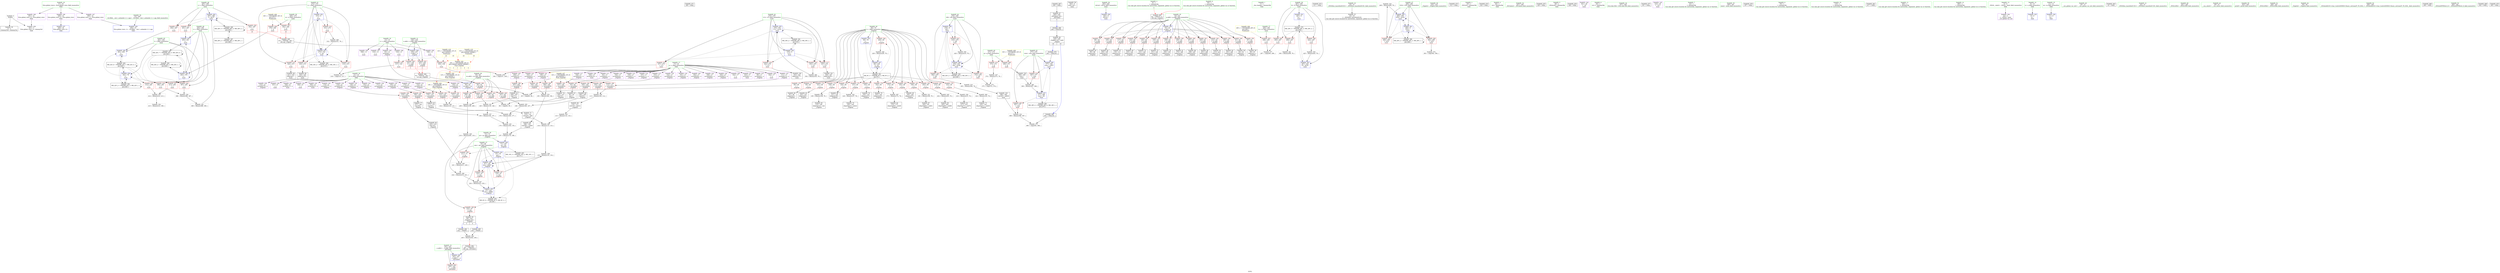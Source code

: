 digraph "SVFG" {
	label="SVFG";

	Node0x5569f44220b0 [shape=record,color=grey,label="{NodeID: 0\nNullPtr}"];
	Node0x5569f44220b0 -> Node0x5569f4446420[style=solid];
	Node0x5569f44220b0 -> Node0x5569f4452b70[style=solid];
	Node0x5569f445a350 [shape=record,color=grey,label="{NodeID: 360\n144 = Binary(143, 78, )\n}"];
	Node0x5569f445a350 -> Node0x5569f4447320[style=solid];
	Node0x5569f4448770 [shape=record,color=red,label="{NodeID: 194\n165\<--164\n\<--arrayidx44\n_Z3getid\n}"];
	Node0x5569f4448770 -> Node0x5569f44478d0[style=solid];
	Node0x5569f4445960 [shape=record,color=purple,label="{NodeID: 111\n92\<--17\narrayidx4\<--x\n_Z3getid\n}"];
	Node0x5569f4445960 -> Node0x5569f444e070[style=solid];
	Node0x5569f4443c30 [shape=record,color=green,label="{NodeID: 28\n69\<--70\ni\<--i_field_insensitive\n_Z3getid\n}"];
	Node0x5569f4443c30 -> Node0x5569f444d2a0[style=solid];
	Node0x5569f4443c30 -> Node0x5569f444d370[style=solid];
	Node0x5569f4443c30 -> Node0x5569f444d440[style=solid];
	Node0x5569f4443c30 -> Node0x5569f444d510[style=solid];
	Node0x5569f4443c30 -> Node0x5569f444d5e0[style=solid];
	Node0x5569f4443c30 -> Node0x5569f444d6b0[style=solid];
	Node0x5569f4443c30 -> Node0x5569f444d780[style=solid];
	Node0x5569f4443c30 -> Node0x5569f444d850[style=solid];
	Node0x5569f4443c30 -> Node0x5569f444d920[style=solid];
	Node0x5569f4443c30 -> Node0x5569f444d9f0[style=solid];
	Node0x5569f4443c30 -> Node0x5569f444dac0[style=solid];
	Node0x5569f4443c30 -> Node0x5569f444db90[style=solid];
	Node0x5569f4443c30 -> Node0x5569f444dc60[style=solid];
	Node0x5569f4443c30 -> Node0x5569f444dd30[style=solid];
	Node0x5569f4443c30 -> Node0x5569f444de00[style=solid];
	Node0x5569f4443c30 -> Node0x5569f4452ee0[style=solid];
	Node0x5569f4443c30 -> Node0x5569f4453220[style=solid];
	Node0x5569f4488a10 [shape=record,color=black,label="{NodeID: 471\n309 = PHI()\n}"];
	Node0x5569f4449e30 [shape=record,color=red,label="{NodeID: 222\n394\<--279\n\<--i28\nmain\n}"];
	Node0x5569f4449e30 -> Node0x5569f4457ad0[style=solid];
	Node0x5569f444b8e0 [shape=record,color=purple,label="{NodeID: 139\n218\<--21\narrayidx78\<--y\n_Z3getid\n}"];
	Node0x5569f444b8e0 -> Node0x5569f4448b80[style=solid];
	Node0x5569f4446520 [shape=record,color=black,label="{NodeID: 56\n262\<--9\nmain_ret\<--\nmain\n}"];
	Node0x5569f4457ad0 [shape=record,color=grey,label="{NodeID: 333\n395 = Binary(394, 78, )\n}"];
	Node0x5569f4457ad0 -> Node0x5569f44452e0[style=solid];
	Node0x5569f4453490 [shape=record,color=blue,label="{NodeID: 250\n263\<--9\nretval\<--\nmain\n}"];
	Node0x5569f444d030 [shape=record,color=red,label="{NodeID: 167\n135\<--67\n\<--ans\n_Z3getid\n}"];
	Node0x5569f444d030 -> Node0x5569f445a1d0[style=solid];
	Node0x5569f4447c10 [shape=record,color=black,label="{NodeID: 84\n181\<--180\nidxprom55\<--\n_Z3getid\n}"];
	Node0x5569f44391b0 [shape=record,color=green,label="{NodeID: 1\n7\<--1\n__dso_handle\<--dummyObj\nGlob }"];
	Node0x5569f445a4d0 [shape=record,color=grey,label="{NodeID: 361\n300 = Binary(299, 78, )\n}"];
	Node0x5569f4448840 [shape=record,color=red,label="{NodeID: 195\n176\<--175\n\<--arrayidx51\n_Z3getid\n}"];
	Node0x5569f4448840 -> Node0x5569f4447b40[style=solid];
	Node0x5569f4445a30 [shape=record,color=purple,label="{NodeID: 112\n100\<--17\narrayidx7\<--x\n_Z3getid\n}"];
	Node0x5569f4443d00 [shape=record,color=green,label="{NodeID: 29\n71\<--72\nyy\<--yy_field_insensitive\n_Z3getid\n}"];
	Node0x5569f4443d00 -> Node0x5569f444ded0[style=solid];
	Node0x5569f4443d00 -> Node0x5569f4453080[style=solid];
	Node0x5569f4488b10 [shape=record,color=black,label="{NodeID: 472\n311 = PHI()\n}"];
	Node0x5569f4449f00 [shape=record,color=red,label="{NodeID: 223\n419\<--279\n\<--i28\nmain\n}"];
	Node0x5569f4449f00 -> Node0x5569f4459450[style=solid];
	Node0x5569f444b9b0 [shape=record,color=purple,label="{NodeID: 140\n327\<--21\n\<--y\nmain\n}"];
	Node0x5569f44465f0 [shape=record,color=black,label="{NodeID: 57\n44\<--45\n\<--_ZNSt8ios_base4InitD1Ev\nCan only get source location for instruction, argument, global var or function.}"];
	Node0x5569f4457c50 [shape=record,color=grey,label="{NodeID: 334\n409 = Binary(408, 78, )\n}"];
	Node0x5569f4457c50 -> Node0x5569f44540c0[style=solid];
	Node0x5569f4453560 [shape=record,color=blue,label="{NodeID: 251\n267\<--9\ntt\<--\nmain\n}"];
	Node0x5569f4453560 -> Node0x5569f4468b00[style=dashed];
	Node0x5569f444d100 [shape=record,color=red,label="{NodeID: 168\n223\<--67\n\<--ans\n_Z3getid\n}"];
	Node0x5569f444d100 -> Node0x5569f4458fd0[style=solid];
	Node0x5569f4447ce0 [shape=record,color=black,label="{NodeID: 85\n184\<--183\nidxprom57\<--\n_Z3getid\n}"];
	Node0x5569f4422300 [shape=record,color=green,label="{NodeID: 2\n9\<--1\n\<--dummyObj\nCan only get source location for instruction, argument, global var or function.|{<s0>4}}"];
	Node0x5569f4422300:s0 -> Node0x5569f4489830[style=solid,color=red];
	Node0x5569f445a650 [shape=record,color=grey,label="{NodeID: 362\n132 = Binary(123, 131, )\n}"];
	Node0x5569f445a650 -> Node0x5569f4447180[style=solid];
	Node0x5569f4448910 [shape=record,color=red,label="{NodeID: 196\n186\<--185\n\<--arrayidx58\n_Z3getid\n}"];
	Node0x5569f4448910 -> Node0x5569f445b250[style=solid];
	Node0x5569f4445b00 [shape=record,color=purple,label="{NodeID: 113\n103\<--17\narrayidx9\<--x\n_Z3getid\n}"];
	Node0x5569f4445b00 -> Node0x5569f444e140[style=solid];
	Node0x5569f4443dd0 [shape=record,color=green,label="{NodeID: 30\n234\<--235\n_Z3getd\<--_Z3getd_field_insensitive\n}"];
	Node0x5569f4488c10 [shape=record,color=black,label="{NodeID: 473\n312 = PHI()\n}"];
	Node0x5569f4449fd0 [shape=record,color=red,label="{NodeID: 224\n386\<--281\n\<--l\nmain\n}"];
	Node0x5569f4449fd0 -> Node0x5569f44583d0[style=solid];
	Node0x5569f444ba80 [shape=record,color=purple,label="{NodeID: 141\n328\<--21\narrayidx11\<--y\nmain\n}"];
	Node0x5569f44466f0 [shape=record,color=black,label="{NodeID: 58\n82\<--81\nidxprom\<--\n_Z3getid\n}"];
	Node0x5569f44746a0 [shape=record,color=yellow,style=double,label="{NodeID: 418\n12V_1 = ENCHI(MR_12V_0)\npts\{160000 \}\nFun[main]|{|<s2>18|<s3>19}}"];
	Node0x5569f44746a0 -> Node0x5569f4452600[style=dashed];
	Node0x5569f44746a0 -> Node0x5569f44526d0[style=dashed];
	Node0x5569f44746a0:s2 -> Node0x5569f44751e0[style=dashed,color=red];
	Node0x5569f44746a0:s3 -> Node0x5569f44751e0[style=dashed,color=red];
	Node0x5569f4457dd0 [shape=record,color=grey,label="{NodeID: 335\n179 = Binary(158, 178, )\n}"];
	Node0x5569f4457dd0 -> Node0x5569f445ac50[style=solid];
	Node0x5569f4453630 [shape=record,color=blue,label="{NodeID: 252\n273\<--9\ni\<--\nmain\n}"];
	Node0x5569f4453630 -> Node0x5569f4449540[style=dashed];
	Node0x5569f4453630 -> Node0x5569f4449610[style=dashed];
	Node0x5569f4453630 -> Node0x5569f44496e0[style=dashed];
	Node0x5569f4453630 -> Node0x5569f44497b0[style=dashed];
	Node0x5569f4453630 -> Node0x5569f4453700[style=dashed];
	Node0x5569f4453630 -> Node0x5569f4469000[style=dashed];
	Node0x5569f444d1d0 [shape=record,color=red,label="{NodeID: 169\n232\<--67\n\<--ans\n_Z3getid\n}"];
	Node0x5569f444d1d0 -> Node0x5569f4448500[style=solid];
	Node0x5569f4447db0 [shape=record,color=black,label="{NodeID: 86\n188\<--187\nidxprom59\<--\n_Z3getid\n}"];
	Node0x5569f44381c0 [shape=record,color=green,label="{NodeID: 3\n25\<--1\n_ZSt3cin\<--dummyObj\nGlob }"];
	Node0x5569f445a7d0 [shape=record,color=grey,label="{NodeID: 363\n134 = Binary(115, 133, )\n}"];
	Node0x5569f445a7d0 -> Node0x5569f445a1d0[style=solid];
	Node0x5569f44489e0 [shape=record,color=red,label="{NodeID: 197\n194\<--193\n\<--arrayidx63\n_Z3getid\n}"];
	Node0x5569f44489e0 -> Node0x5569f445b250[style=solid];
	Node0x5569f4445bd0 [shape=record,color=purple,label="{NodeID: 114\n107\<--17\narrayidx11\<--x\n_Z3getid\n}"];
	Node0x5569f4443ed0 [shape=record,color=green,label="{NodeID: 31\n238\<--239\nx.addr\<--x.addr_field_insensitive\n_Z3getd\n}"];
	Node0x5569f4443ed0 -> Node0x5569f4448c50[style=solid];
	Node0x5569f4443ed0 -> Node0x5569f4448d20[style=solid];
	Node0x5569f4443ed0 -> Node0x5569f44532f0[style=solid];
	Node0x5569f4488de0 [shape=record,color=black,label="{NodeID: 474\n324 = PHI()\n}"];
	Node0x5569f444a0a0 [shape=record,color=red,label="{NodeID: 225\n412\<--281\n\<--l\nmain\n}"];
	Node0x5569f444a0a0 -> Node0x5569f44598d0[style=solid];
	Node0x5569f444bb50 [shape=record,color=purple,label="{NodeID: 142\n349\<--21\n\<--y\nmain\n}"];
	Node0x5569f44467c0 [shape=record,color=black,label="{NodeID: 59\n88\<--87\nidxprom1\<--\n_Z3getid\n}"];
	Node0x5569f4474780 [shape=record,color=yellow,style=double,label="{NodeID: 419\n51V_1 = ENCHI(MR_51V_0)\npts\{200000 240000 \}\nFun[main]|{<s0>18|<s1>19}}"];
	Node0x5569f4474780:s0 -> Node0x5569f44751e0[style=dashed,color=red];
	Node0x5569f4474780:s1 -> Node0x5569f44751e0[style=dashed,color=red];
	Node0x5569f4457f50 [shape=record,color=grey,label="{NodeID: 336\n216 = Binary(215, 78, )\n}"];
	Node0x5569f4457f50 -> Node0x5569f4448360[style=solid];
	Node0x5569f4453700 [shape=record,color=blue,label="{NodeID: 253\n273\<--332\ni\<--inc\nmain\n}"];
	Node0x5569f4453700 -> Node0x5569f4449540[style=dashed];
	Node0x5569f4453700 -> Node0x5569f4449610[style=dashed];
	Node0x5569f4453700 -> Node0x5569f44496e0[style=dashed];
	Node0x5569f4453700 -> Node0x5569f44497b0[style=dashed];
	Node0x5569f4453700 -> Node0x5569f4453700[style=dashed];
	Node0x5569f4453700 -> Node0x5569f4469000[style=dashed];
	Node0x5569f444d2a0 [shape=record,color=red,label="{NodeID: 170\n80\<--69\n\<--i\n_Z3getid\n}"];
	Node0x5569f444d2a0 -> Node0x5569f445bb50[style=solid];
	Node0x5569f4447e80 [shape=record,color=black,label="{NodeID: 87\n192\<--191\nidxprom62\<--sub61\n_Z3getid\n}"];
	Node0x5569f4438250 [shape=record,color=green,label="{NodeID: 4\n26\<--1\n.str\<--dummyObj\nGlob }"];
	Node0x5569f445a950 [shape=record,color=grey,label="{NodeID: 364\n354 = Binary(353, 78, )\n}"];
	Node0x5569f445a950 -> Node0x5569f44538a0[style=solid];
	Node0x5569f4448ab0 [shape=record,color=red,label="{NodeID: 198\n207\<--206\n\<--arrayidx70\n_Z3getid\n}"];
	Node0x5569f4448ab0 -> Node0x5569f44481c0[style=solid];
	Node0x5569f4445ca0 [shape=record,color=purple,label="{NodeID: 115\n111\<--17\narrayidx13\<--x\n_Z3getid\n}"];
	Node0x5569f4445ca0 -> Node0x5569f444e210[style=solid];
	Node0x5569f4443fa0 [shape=record,color=green,label="{NodeID: 32\n247\<--248\n_ZSt3absd\<--_ZSt3absd_field_insensitive\n}"];
	Node0x5569f4488ee0 [shape=record,color=black,label="{NodeID: 475\n329 = PHI()\n}"];
	Node0x5569f444a170 [shape=record,color=red,label="{NodeID: 226\n387\<--283\n\<--r\nmain\n}"];
	Node0x5569f444a170 -> Node0x5569f44583d0[style=solid];
	Node0x5569f444bc20 [shape=record,color=purple,label="{NodeID: 143\n350\<--21\narrayidx21\<--y\nmain\n}"];
	Node0x5569f4446890 [shape=record,color=black,label="{NodeID: 60\n91\<--90\nidxprom3\<--\n_Z3getid\n}"];
	Node0x5569f44580d0 [shape=record,color=grey,label="{NodeID: 337\n374 = Binary(373, 78, )\n}"];
	Node0x5569f44580d0 -> Node0x5569f445b6d0[style=solid];
	Node0x5569f44537d0 [shape=record,color=blue,label="{NodeID: 254\n275\<--9\ni13\<--\nmain\n}"];
	Node0x5569f44537d0 -> Node0x5569f4449880[style=dashed];
	Node0x5569f44537d0 -> Node0x5569f4449950[style=dashed];
	Node0x5569f44537d0 -> Node0x5569f4449a20[style=dashed];
	Node0x5569f44537d0 -> Node0x5569f4449af0[style=dashed];
	Node0x5569f44537d0 -> Node0x5569f44538a0[style=dashed];
	Node0x5569f44537d0 -> Node0x5569f4469500[style=dashed];
	Node0x5569f444d370 [shape=record,color=red,label="{NodeID: 171\n90\<--69\n\<--i\n_Z3getid\n}"];
	Node0x5569f444d370 -> Node0x5569f4446890[style=solid];
	Node0x5569f4447f50 [shape=record,color=black,label="{NodeID: 88\n196\<--195\nconv65\<--sub64\n_Z3getid\n}"];
	Node0x5569f4447f50 -> Node0x5569f445ac50[style=solid];
	Node0x5569f4439790 [shape=record,color=green,label="{NodeID: 5\n28\<--1\n_ZSt4cout\<--dummyObj\nGlob }"];
	Node0x5569f445aad0 [shape=record,color=grey,label="{NodeID: 365\n368 = Binary(367, 366, )\n}"];
	Node0x5569f445aad0 -> Node0x5569f4453a40[style=solid];
	Node0x5569f4448b80 [shape=record,color=red,label="{NodeID: 199\n219\<--218\n\<--arrayidx78\n_Z3getid\n}"];
	Node0x5569f4448b80 -> Node0x5569f4448430[style=solid];
	Node0x5569f444a630 [shape=record,color=purple,label="{NodeID: 116\n142\<--17\narrayidx29\<--x\n_Z3getid\n}"];
	Node0x5569f44440a0 [shape=record,color=green,label="{NodeID: 33\n252\<--253\n__x.addr\<--__x.addr_field_insensitive\n_ZSt3absd\n}"];
	Node0x5569f44440a0 -> Node0x5569f4448df0[style=solid];
	Node0x5569f44440a0 -> Node0x5569f44533c0[style=solid];
	Node0x5569f4488fb0 [shape=record,color=black,label="{NodeID: 476\n346 = PHI()\n}"];
	Node0x5569f446f100 [shape=record,color=black,label="{NodeID: 393\nMR_8V_3 = PHI(MR_8V_4, MR_8V_2, )\npts\{70 \}\n}"];
	Node0x5569f446f100 -> Node0x5569f444d2a0[style=dashed];
	Node0x5569f446f100 -> Node0x5569f444d370[style=dashed];
	Node0x5569f446f100 -> Node0x5569f444d440[style=dashed];
	Node0x5569f446f100 -> Node0x5569f444d510[style=dashed];
	Node0x5569f446f100 -> Node0x5569f444d5e0[style=dashed];
	Node0x5569f446f100 -> Node0x5569f444d6b0[style=dashed];
	Node0x5569f446f100 -> Node0x5569f444d780[style=dashed];
	Node0x5569f446f100 -> Node0x5569f444d850[style=dashed];
	Node0x5569f446f100 -> Node0x5569f444d920[style=dashed];
	Node0x5569f446f100 -> Node0x5569f444d9f0[style=dashed];
	Node0x5569f446f100 -> Node0x5569f444dac0[style=dashed];
	Node0x5569f446f100 -> Node0x5569f444db90[style=dashed];
	Node0x5569f446f100 -> Node0x5569f444dc60[style=dashed];
	Node0x5569f446f100 -> Node0x5569f444dd30[style=dashed];
	Node0x5569f446f100 -> Node0x5569f444de00[style=dashed];
	Node0x5569f446f100 -> Node0x5569f4453220[style=dashed];
	Node0x5569f444a240 [shape=record,color=red,label="{NodeID: 227\n413\<--283\n\<--r\nmain\n}"];
	Node0x5569f444a240 -> Node0x5569f44598d0[style=solid];
	Node0x5569f444bcf0 [shape=record,color=purple,label="{NodeID: 144\n301\<--26\n\<--.str\nmain\n}"];
	Node0x5569f4446960 [shape=record,color=black,label="{NodeID: 61\n94\<--93\nconv\<--\n_Z3getid\n}"];
	Node0x5569f4446960 -> Node0x5569f445b9d0[style=solid];
	Node0x5569f4458250 [shape=record,color=grey,label="{NodeID: 338\n210 = Binary(209, 116, )\n}"];
	Node0x5569f4458250 -> Node0x5569f4459150[style=solid];
	Node0x5569f44538a0 [shape=record,color=blue,label="{NodeID: 255\n275\<--354\ni13\<--inc24\nmain\n}"];
	Node0x5569f44538a0 -> Node0x5569f4449880[style=dashed];
	Node0x5569f44538a0 -> Node0x5569f4449950[style=dashed];
	Node0x5569f44538a0 -> Node0x5569f4449a20[style=dashed];
	Node0x5569f44538a0 -> Node0x5569f4449af0[style=dashed];
	Node0x5569f44538a0 -> Node0x5569f44538a0[style=dashed];
	Node0x5569f44538a0 -> Node0x5569f4469500[style=dashed];
	Node0x5569f444d440 [shape=record,color=red,label="{NodeID: 172\n101\<--69\n\<--i\n_Z3getid\n}"];
	Node0x5569f444d440 -> Node0x5569f4446b00[style=solid];
	Node0x5569f4448020 [shape=record,color=black,label="{NodeID: 89\n201\<--200\nidxprom66\<--\n_Z3getid\n}"];
	Node0x5569f4439820 [shape=record,color=green,label="{NodeID: 6\n29\<--1\n.str.1\<--dummyObj\nGlob }"];
	Node0x5569f445ac50 [shape=record,color=grey,label="{NodeID: 366\n197 = Binary(179, 196, )\n}"];
	Node0x5569f445ac50 -> Node0x5569f4453080[style=solid];
	Node0x5569f4448c50 [shape=record,color=red,label="{NodeID: 200\n241\<--238\n\<--x.addr\n_Z3getd\n|{<s0>3}}"];
	Node0x5569f4448c50:s0 -> Node0x5569f4489a40[style=solid,color=red];
	Node0x5569f444a700 [shape=record,color=purple,label="{NodeID: 117\n146\<--17\narrayidx32\<--x\n_Z3getid\n}"];
	Node0x5569f444a700 -> Node0x5569f44485d0[style=solid];
	Node0x5569f4444170 [shape=record,color=green,label="{NodeID: 34\n257\<--258\nllvm.fabs.f64\<--llvm.fabs.f64_field_insensitive\n}"];
	Node0x5569f44890e0 [shape=record,color=black,label="{NodeID: 477\n351 = PHI()\n}"];
	Node0x5569f444a310 [shape=record,color=red,label="{NodeID: 228\n382\<--285\n\<--tt32\nmain\n}"];
	Node0x5569f444a310 -> Node0x5569f445b550[style=solid];
	Node0x5569f444bdc0 [shape=record,color=purple,label="{NodeID: 145\n416\<--29\n\<--.str.1\nmain\n}"];
	Node0x5569f4446a30 [shape=record,color=black,label="{NodeID: 62\n99\<--98\nidxprom6\<--\n_Z3getid\n}"];
	Node0x5569f44583d0 [shape=record,color=grey,label="{NodeID: 339\n388 = Binary(386, 387, )\n}"];
	Node0x5569f44583d0 -> Node0x5569f44586d0[style=solid];
	Node0x5569f4453970 [shape=record,color=blue,label="{NodeID: 256\n277\<--363\nsum\<--call27\nmain\n}"];
	Node0x5569f4453970 -> Node0x5569f4449bc0[style=dashed];
	Node0x5569f4453970 -> Node0x5569f4453a40[style=dashed];
	Node0x5569f444d510 [shape=record,color=red,label="{NodeID: 173\n108\<--69\n\<--i\n_Z3getid\n}"];
	Node0x5569f444d510 -> Node0x5569f445a050[style=solid];
	Node0x5569f44480f0 [shape=record,color=black,label="{NodeID: 90\n205\<--204\nidxprom69\<--sub68\n_Z3getid\n}"];
	Node0x5569f44383a0 [shape=record,color=green,label="{NodeID: 7\n32\<--1\n\<--dummyObj\nCan only get source location for instruction, argument, global var or function.}"];
	Node0x5569f445add0 [shape=record,color=grey,label="{NodeID: 367\n173 = Binary(172, 78, )\n}"];
	Node0x5569f445add0 -> Node0x5569f4447a70[style=solid];
	Node0x5569f4448d20 [shape=record,color=red,label="{NodeID: 201\n243\<--238\n\<--x.addr\n_Z3getd\n|{<s0>4}}"];
	Node0x5569f4448d20:s0 -> Node0x5569f4489a40[style=solid,color=red];
	Node0x5569f444a7d0 [shape=record,color=purple,label="{NodeID: 118\n161\<--17\narrayidx42\<--x\n_Z3getid\n}"];
	Node0x5569f4444270 [shape=record,color=green,label="{NodeID: 35\n260\<--261\nmain\<--main_field_insensitive\n}"];
	Node0x5569f44891b0 [shape=record,color=black,label="{NodeID: 478\n357 = PHI()\n}"];
	Node0x5569f444a3e0 [shape=record,color=red,label="{NodeID: 229\n408\<--285\n\<--tt32\nmain\n}"];
	Node0x5569f444a3e0 -> Node0x5569f4457c50[style=solid];
	Node0x5569f444be90 [shape=record,color=purple,label="{NodeID: 146\n449\<--31\nllvm.global_ctors_0\<--llvm.global_ctors\nGlob }"];
	Node0x5569f444be90 -> Node0x5569f4452970[style=solid];
	Node0x5569f4446b00 [shape=record,color=black,label="{NodeID: 63\n102\<--101\nidxprom8\<--\n_Z3getid\n}"];
	Node0x5569f4458550 [shape=record,color=grey,label="{NodeID: 340\n209 = Binary(199, 208, )\n}"];
	Node0x5569f4458550 -> Node0x5569f4458250[style=solid];
	Node0x5569f4453a40 [shape=record,color=blue,label="{NodeID: 257\n277\<--368\nsum\<--div\nmain\n}"];
	Node0x5569f4453a40 -> Node0x5569f4449c90[style=dashed];
	Node0x5569f4453a40 -> Node0x5569f4469a00[style=dashed];
	Node0x5569f444d5e0 [shape=record,color=red,label="{NodeID: 174\n120\<--69\n\<--i\n_Z3getid\n}"];
	Node0x5569f444d5e0 -> Node0x5569f4446f10[style=solid];
	Node0x5569f44481c0 [shape=record,color=black,label="{NodeID: 91\n208\<--207\nconv71\<--\n_Z3getid\n}"];
	Node0x5569f44481c0 -> Node0x5569f4458550[style=solid];
	Node0x5569f4438430 [shape=record,color=green,label="{NodeID: 8\n76\<--1\n\<--dummyObj\nCan only get source location for instruction, argument, global var or function.}"];
	Node0x5569f445af50 [shape=record,color=grey,label="{NodeID: 368\n332 = Binary(331, 78, )\n}"];
	Node0x5569f445af50 -> Node0x5569f4453700[style=solid];
	Node0x5569f4448df0 [shape=record,color=red,label="{NodeID: 202\n255\<--252\n\<--__x.addr\n_ZSt3absd\n}"];
	Node0x5569f444a8a0 [shape=record,color=purple,label="{NodeID: 119\n164\<--17\narrayidx44\<--x\n_Z3getid\n}"];
	Node0x5569f444a8a0 -> Node0x5569f4448770[style=solid];
	Node0x5569f4444370 [shape=record,color=green,label="{NodeID: 36\n263\<--264\nretval\<--retval_field_insensitive\nmain\n}"];
	Node0x5569f4444370 -> Node0x5569f4453490[style=solid];
	Node0x5569f4489280 [shape=record,color=black,label="{NodeID: 479\n363 = PHI(236, )\n}"];
	Node0x5569f4489280 -> Node0x5569f4453970[style=solid];
	Node0x5569f444a4b0 [shape=record,color=red,label="{NodeID: 230\n392\<--287\n\<--c\nmain\n|{<s0>19}}"];
	Node0x5569f444a4b0:s0 -> Node0x5569f4489bc0[style=solid,color=red];
	Node0x5569f444bf90 [shape=record,color=purple,label="{NodeID: 147\n450\<--31\nllvm.global_ctors_1\<--llvm.global_ctors\nGlob }"];
	Node0x5569f444bf90 -> Node0x5569f4452a70[style=solid];
	Node0x5569f4446bd0 [shape=record,color=black,label="{NodeID: 64\n106\<--105\nidxprom10\<--\n_Z3getid\n}"];
	Node0x5569f44586d0 [shape=record,color=grey,label="{NodeID: 341\n389 = Binary(388, 390, )\n}"];
	Node0x5569f44586d0 -> Node0x5569f4453e50[style=solid];
	Node0x5569f4453b10 [shape=record,color=blue,label="{NodeID: 258\n279\<--9\ni28\<--\nmain\n}"];
	Node0x5569f4453b10 -> Node0x5569f4449d60[style=dashed];
	Node0x5569f4453b10 -> Node0x5569f4449e30[style=dashed];
	Node0x5569f4453b10 -> Node0x5569f4449f00[style=dashed];
	Node0x5569f4453b10 -> Node0x5569f4454190[style=dashed];
	Node0x5569f4453b10 -> Node0x5569f4469f00[style=dashed];
	Node0x5569f444d6b0 [shape=record,color=red,label="{NodeID: 175\n127\<--69\n\<--i\n_Z3getid\n}"];
	Node0x5569f444d6b0 -> Node0x5569f4458850[style=solid];
	Node0x5569f4448290 [shape=record,color=black,label="{NodeID: 92\n213\<--212\nidxprom74\<--\n_Z3getid\n}"];
	Node0x5569f44389f0 [shape=record,color=green,label="{NodeID: 9\n78\<--1\n\<--dummyObj\nCan only get source location for instruction, argument, global var or function.|{<s0>3}}"];
	Node0x5569f44389f0:s0 -> Node0x5569f4489830[style=solid,color=red];
	Node0x5569f445b0d0 [shape=record,color=grey,label="{NodeID: 369\n178 = Binary(168, 177, )\n}"];
	Node0x5569f445b0d0 -> Node0x5569f4457dd0[style=solid];
	Node0x5569f4448ec0 [shape=record,color=red,label="{NodeID: 203\n296\<--265\n\<--tc\nmain\n}"];
	Node0x5569f4448ec0 -> Node0x5569f445bcd0[style=solid];
	Node0x5569f444a970 [shape=record,color=purple,label="{NodeID: 120\n182\<--17\narrayidx56\<--x\n_Z3getid\n}"];
	Node0x5569f4444440 [shape=record,color=green,label="{NodeID: 37\n265\<--266\ntc\<--tc_field_insensitive\nmain\n}"];
	Node0x5569f4444440 -> Node0x5569f4448ec0[style=solid];
	Node0x5569f44894b0 [shape=record,color=black,label="{NodeID: 480\n393 = PHI(236, )\n}"];
	Node0x5569f44894b0 -> Node0x5569f445b3d0[style=solid];
	Node0x5569f44524a0 [shape=record,color=red,label="{NodeID: 231\n401\<--287\n\<--c\nmain\n}"];
	Node0x5569f44524a0 -> Node0x5569f4453f20[style=solid];
	Node0x5569f444c090 [shape=record,color=purple,label="{NodeID: 148\n451\<--31\nllvm.global_ctors_2\<--llvm.global_ctors\nGlob }"];
	Node0x5569f444c090 -> Node0x5569f4452b70[style=solid];
	Node0x5569f4446ca0 [shape=record,color=black,label="{NodeID: 65\n110\<--109\nidxprom12\<--sub\n_Z3getid\n}"];
	Node0x5569f4458850 [shape=record,color=grey,label="{NodeID: 342\n128 = Binary(127, 78, )\n}"];
	Node0x5569f4458850 -> Node0x5569f44470b0[style=solid];
	Node0x5569f4453be0 [shape=record,color=blue,label="{NodeID: 259\n281\<--76\nl\<--\nmain\n}"];
	Node0x5569f4453be0 -> Node0x5569f4449fd0[style=dashed];
	Node0x5569f4453be0 -> Node0x5569f444a0a0[style=dashed];
	Node0x5569f4453be0 -> Node0x5569f4453be0[style=dashed];
	Node0x5569f4453be0 -> Node0x5569f4453ff0[style=dashed];
	Node0x5569f4453be0 -> Node0x5569f444e890[style=dashed];
	Node0x5569f4453be0 -> Node0x5569f4471800[style=dashed];
	Node0x5569f444d780 [shape=record,color=red,label="{NodeID: 176\n143\<--69\n\<--i\n_Z3getid\n}"];
	Node0x5569f444d780 -> Node0x5569f445a350[style=solid];
	Node0x5569f4448360 [shape=record,color=black,label="{NodeID: 93\n217\<--216\nidxprom77\<--sub76\n_Z3getid\n}"];
	Node0x5569f4438ac0 [shape=record,color=green,label="{NodeID: 10\n116\<--1\n\<--dummyObj\nCan only get source location for instruction, argument, global var or function.}"];
	Node0x5569f445b250 [shape=record,color=grey,label="{NodeID: 370\n195 = Binary(186, 194, )\n}"];
	Node0x5569f445b250 -> Node0x5569f4447f50[style=solid];
	Node0x5569f4448f90 [shape=record,color=red,label="{NodeID: 204\n295\<--267\n\<--tt\nmain\n}"];
	Node0x5569f4448f90 -> Node0x5569f445bcd0[style=solid];
	Node0x5569f444aa40 [shape=record,color=purple,label="{NodeID: 121\n185\<--17\narrayidx58\<--x\n_Z3getid\n}"];
	Node0x5569f444aa40 -> Node0x5569f4448910[style=solid];
	Node0x5569f4444510 [shape=record,color=green,label="{NodeID: 38\n267\<--268\ntt\<--tt_field_insensitive\nmain\n}"];
	Node0x5569f4444510 -> Node0x5569f4448f90[style=solid];
	Node0x5569f4444510 -> Node0x5569f4449060[style=solid];
	Node0x5569f4444510 -> Node0x5569f4449130[style=solid];
	Node0x5569f4444510 -> Node0x5569f4453560[style=solid];
	Node0x5569f4444510 -> Node0x5569f4454260[style=solid];
	Node0x5569f44895f0 [shape=record,color=black,label="{NodeID: 481\n417 = PHI()\n}"];
	Node0x5569f4470a00 [shape=record,color=black,label="{NodeID: 398\nMR_48V_3 = PHI(MR_48V_4, MR_48V_2, )\npts\{288 \}\n}"];
	Node0x5569f4470a00 -> Node0x5569f4453e50[style=dashed];
	Node0x5569f4470a00 -> Node0x5569f444f790[style=dashed];
	Node0x5569f4470a00 -> Node0x5569f4470a00[style=dashed];
	Node0x5569f4452530 [shape=record,color=red,label="{NodeID: 232\n404\<--287\n\<--c\nmain\n}"];
	Node0x5569f4452530 -> Node0x5569f4453ff0[style=solid];
	Node0x5569f444c190 [shape=record,color=red,label="{NodeID: 149\n81\<--63\n\<--p.addr\n_Z3getid\n}"];
	Node0x5569f444c190 -> Node0x5569f44466f0[style=solid];
	Node0x5569f4446d70 [shape=record,color=black,label="{NodeID: 66\n114\<--113\nconv15\<--sub14\n_Z3getid\n}"];
	Node0x5569f4446d70 -> Node0x5569f44589d0[style=solid];
	Node0x5569f4474e30 [shape=record,color=yellow,style=double,label="{NodeID: 426\n12V_1 = ENCHI(MR_12V_0)\npts\{160000 \}\nFun[_Z3getid]}"];
	Node0x5569f4474e30 -> Node0x5569f444dfa0[style=dashed];
	Node0x5569f44589d0 [shape=record,color=grey,label="{NodeID: 343\n115 = Binary(114, 116, )\n}"];
	Node0x5569f44589d0 -> Node0x5569f445a7d0[style=solid];
	Node0x5569f4453cb0 [shape=record,color=blue,label="{NodeID: 260\n283\<--378\nr\<--\nmain\n}"];
	Node0x5569f4453cb0 -> Node0x5569f444a170[style=dashed];
	Node0x5569f4453cb0 -> Node0x5569f444a240[style=dashed];
	Node0x5569f4453cb0 -> Node0x5569f4453cb0[style=dashed];
	Node0x5569f4453cb0 -> Node0x5569f4453f20[style=dashed];
	Node0x5569f4453cb0 -> Node0x5569f444ed90[style=dashed];
	Node0x5569f4453cb0 -> Node0x5569f4471d00[style=dashed];
	Node0x5569f444d850 [shape=record,color=red,label="{NodeID: 177\n153\<--69\n\<--i\n_Z3getid\n}"];
	Node0x5569f444d850 -> Node0x5569f4447590[style=solid];
	Node0x5569f4448430 [shape=record,color=black,label="{NodeID: 94\n220\<--219\nconv79\<--\n_Z3getid\n}"];
	Node0x5569f4448430 -> Node0x5569f44592d0[style=solid];
	Node0x5569f4437f50 [shape=record,color=green,label="{NodeID: 11\n384\<--1\n\<--dummyObj\nCan only get source location for instruction, argument, global var or function.}"];
	Node0x5569f445b3d0 [shape=record,color=grey,label="{NodeID: 371\n399 = cmp(393, 398, )\n}"];
	Node0x5569f4449060 [shape=record,color=red,label="{NodeID: 205\n299\<--267\n\<--tt\nmain\n}"];
	Node0x5569f4449060 -> Node0x5569f445a4d0[style=solid];
	Node0x5569f444ab10 [shape=record,color=purple,label="{NodeID: 122\n189\<--17\narrayidx60\<--x\n_Z3getid\n}"];
	Node0x5569f44445e0 [shape=record,color=green,label="{NodeID: 39\n269\<--270\nw\<--w_field_insensitive\nmain\n}"];
	Node0x5569f44445e0 -> Node0x5569f4449200[style=solid];
	Node0x5569f44445e0 -> Node0x5569f44492d0[style=solid];
	Node0x5569f44896c0 [shape=record,color=black,label="{NodeID: 482\n251 = PHI(245, )\n0th arg _ZSt3absd }"];
	Node0x5569f44896c0 -> Node0x5569f44533c0[style=solid];
	Node0x5569f4452600 [shape=record,color=red,label="{NodeID: 233\n317\<--316\n\<--\nmain\n}"];
	Node0x5569f4452600 -> Node0x5569f445b850[style=solid];
	Node0x5569f444c260 [shape=record,color=red,label="{NodeID: 150\n87\<--63\n\<--p.addr\n_Z3getid\n}"];
	Node0x5569f444c260 -> Node0x5569f44467c0[style=solid];
	Node0x5569f4446e40 [shape=record,color=black,label="{NodeID: 67\n118\<--117\nidxprom16\<--\n_Z3getid\n}"];
	Node0x5569f4474f10 [shape=record,color=yellow,style=double,label="{NodeID: 427\n14V_1 = ENCHI(MR_14V_0)\npts\{200000 \}\nFun[_Z3getid]}"];
	Node0x5569f4474f10 -> Node0x5569f444e070[style=dashed];
	Node0x5569f4474f10 -> Node0x5569f444e140[style=dashed];
	Node0x5569f4474f10 -> Node0x5569f444e210[style=dashed];
	Node0x5569f4474f10 -> Node0x5569f44485d0[style=dashed];
	Node0x5569f4474f10 -> Node0x5569f4448770[style=dashed];
	Node0x5569f4474f10 -> Node0x5569f4448910[style=dashed];
	Node0x5569f4474f10 -> Node0x5569f44489e0[style=dashed];
	Node0x5569f4474f10 -> Node0x5569f4448ab0[style=dashed];
	Node0x5569f4458b50 [shape=record,color=grey,label="{NodeID: 344\n245 = Binary(242, 244, )\n|{<s0>5}}"];
	Node0x5569f4458b50:s0 -> Node0x5569f44896c0[style=solid,color=red];
	Node0x5569f4453d80 [shape=record,color=blue,label="{NodeID: 261\n285\<--9\ntt32\<--\nmain\n}"];
	Node0x5569f4453d80 -> Node0x5569f444a310[style=dashed];
	Node0x5569f4453d80 -> Node0x5569f444a3e0[style=dashed];
	Node0x5569f4453d80 -> Node0x5569f4453d80[style=dashed];
	Node0x5569f4453d80 -> Node0x5569f44540c0[style=dashed];
	Node0x5569f4453d80 -> Node0x5569f444f290[style=dashed];
	Node0x5569f444d920 [shape=record,color=red,label="{NodeID: 178\n162\<--69\n\<--i\n_Z3getid\n}"];
	Node0x5569f444d920 -> Node0x5569f4447800[style=solid];
	Node0x5569f4448500 [shape=record,color=black,label="{NodeID: 95\n60\<--232\n_Z3getid_ret\<--\n_Z3getid\n|{<s0>3|<s1>4}}"];
	Node0x5569f4448500:s0 -> Node0x5569f4488270[style=solid,color=blue];
	Node0x5569f4448500:s1 -> Node0x5569f4488460[style=solid,color=blue];
	Node0x5569f4438020 [shape=record,color=green,label="{NodeID: 12\n390\<--1\n\<--dummyObj\nCan only get source location for instruction, argument, global var or function.}"];
	Node0x5569f445b550 [shape=record,color=grey,label="{NodeID: 372\n383 = cmp(382, 384, )\n}"];
	Node0x5569f4449130 [shape=record,color=red,label="{NodeID: 206\n424\<--267\n\<--tt\nmain\n}"];
	Node0x5569f4449130 -> Node0x5569f4459a50[style=solid];
	Node0x5569f444abe0 [shape=record,color=purple,label="{NodeID: 123\n193\<--17\narrayidx63\<--x\n_Z3getid\n}"];
	Node0x5569f444abe0 -> Node0x5569f44489e0[style=solid];
	Node0x5569f44446b0 [shape=record,color=green,label="{NodeID: 40\n271\<--272\ng\<--g_field_insensitive\nmain\n}"];
	Node0x5569f44446b0 -> Node0x5569f44493a0[style=solid];
	Node0x5569f44446b0 -> Node0x5569f4449470[style=solid];
	Node0x5569f4489830 [shape=record,color=black,label="{NodeID: 483\n61 = PHI(78, 9, )\n0th arg _Z3getid }"];
	Node0x5569f4489830 -> Node0x5569f4452c70[style=solid];
	Node0x5569f4471800 [shape=record,color=black,label="{NodeID: 400\nMR_42V_6 = PHI(MR_42V_7, MR_42V_5, )\npts\{282 \}\n}"];
	Node0x5569f4471800 -> Node0x5569f4449fd0[style=dashed];
	Node0x5569f4471800 -> Node0x5569f444a0a0[style=dashed];
	Node0x5569f4471800 -> Node0x5569f4453be0[style=dashed];
	Node0x5569f4471800 -> Node0x5569f4453ff0[style=dashed];
	Node0x5569f4471800 -> Node0x5569f444e890[style=dashed];
	Node0x5569f4471800 -> Node0x5569f4471800[style=dashed];
	Node0x5569f44526d0 [shape=record,color=red,label="{NodeID: 234\n339\<--338\n\<--\nmain\n}"];
	Node0x5569f44526d0 -> Node0x5569f445be50[style=solid];
	Node0x5569f444c330 [shape=record,color=red,label="{NodeID: 151\n98\<--63\n\<--p.addr\n_Z3getid\n}"];
	Node0x5569f444c330 -> Node0x5569f4446a30[style=solid];
	Node0x5569f4446f10 [shape=record,color=black,label="{NodeID: 68\n121\<--120\nidxprom18\<--\n_Z3getid\n}"];
	Node0x5569f4474ff0 [shape=record,color=yellow,style=double,label="{NodeID: 428\n16V_1 = ENCHI(MR_16V_0)\npts\{240000 \}\nFun[_Z3getid]}"];
	Node0x5569f4474ff0 -> Node0x5569f444e2e0[style=dashed];
	Node0x5569f4474ff0 -> Node0x5569f444e3b0[style=dashed];
	Node0x5569f4474ff0 -> Node0x5569f44486a0[style=dashed];
	Node0x5569f4474ff0 -> Node0x5569f4448840[style=dashed];
	Node0x5569f4474ff0 -> Node0x5569f4448b80[style=dashed];
	Node0x5569f4458cd0 [shape=record,color=grey,label="{NodeID: 345\n204 = Binary(203, 78, )\n}"];
	Node0x5569f4458cd0 -> Node0x5569f44480f0[style=solid];
	Node0x5569f4453e50 [shape=record,color=blue,label="{NodeID: 262\n287\<--389\nc\<--div37\nmain\n}"];
	Node0x5569f4453e50 -> Node0x5569f444a4b0[style=dashed];
	Node0x5569f4453e50 -> Node0x5569f44524a0[style=dashed];
	Node0x5569f4453e50 -> Node0x5569f4452530[style=dashed];
	Node0x5569f4453e50 -> Node0x5569f4453e50[style=dashed];
	Node0x5569f4453e50 -> Node0x5569f4470a00[style=dashed];
	Node0x5569f444d9f0 [shape=record,color=red,label="{NodeID: 179\n172\<--69\n\<--i\n_Z3getid\n}"];
	Node0x5569f444d9f0 -> Node0x5569f445add0[style=solid];
	Node0x5569f4444d30 [shape=record,color=black,label="{NodeID: 96\n236\<--246\n_Z3getd_ret\<--call2\n_Z3getd\n|{<s0>18|<s1>19}}"];
	Node0x5569f4444d30:s0 -> Node0x5569f4489280[style=solid,color=blue];
	Node0x5569f4444d30:s1 -> Node0x5569f44894b0[style=solid,color=blue];
	Node0x5569f4439290 [shape=record,color=green,label="{NodeID: 13\n4\<--6\n_ZStL8__ioinit\<--_ZStL8__ioinit_field_insensitive\nGlob }"];
	Node0x5569f4439290 -> Node0x5569f44453b0[style=solid];
	Node0x5569f445b6d0 [shape=record,color=grey,label="{NodeID: 373\n375 = cmp(372, 374, )\n}"];
	Node0x5569f4449200 [shape=record,color=red,label="{NodeID: 207\n362\<--269\n\<--w\nmain\n|{<s0>18}}"];
	Node0x5569f4449200:s0 -> Node0x5569f4489bc0[style=solid,color=red];
	Node0x5569f444acb0 [shape=record,color=purple,label="{NodeID: 124\n202\<--17\narrayidx67\<--x\n_Z3getid\n}"];
	Node0x5569f4444780 [shape=record,color=green,label="{NodeID: 41\n273\<--274\ni\<--i_field_insensitive\nmain\n}"];
	Node0x5569f4444780 -> Node0x5569f4449540[style=solid];
	Node0x5569f4444780 -> Node0x5569f4449610[style=solid];
	Node0x5569f4444780 -> Node0x5569f44496e0[style=solid];
	Node0x5569f4444780 -> Node0x5569f44497b0[style=solid];
	Node0x5569f4444780 -> Node0x5569f4453630[style=solid];
	Node0x5569f4444780 -> Node0x5569f4453700[style=solid];
	Node0x5569f4489a40 [shape=record,color=black,label="{NodeID: 484\n62 = PHI(241, 243, )\n1st arg _Z3getid }"];
	Node0x5569f4489a40 -> Node0x5569f4452d40[style=solid];
	Node0x5569f4471d00 [shape=record,color=black,label="{NodeID: 401\nMR_44V_7 = PHI(MR_44V_5, MR_44V_6, )\npts\{284 \}\n}"];
	Node0x5569f4471d00 -> Node0x5569f444a170[style=dashed];
	Node0x5569f4471d00 -> Node0x5569f444a240[style=dashed];
	Node0x5569f4471d00 -> Node0x5569f4453cb0[style=dashed];
	Node0x5569f4471d00 -> Node0x5569f4453f20[style=dashed];
	Node0x5569f4471d00 -> Node0x5569f444ed90[style=dashed];
	Node0x5569f4471d00 -> Node0x5569f4471d00[style=dashed];
	Node0x5569f44527a0 [shape=record,color=blue,label="{NodeID: 235\n8\<--9\nn\<--\nGlob }"];
	Node0x5569f444c400 [shape=record,color=red,label="{NodeID: 152\n105\<--63\n\<--p.addr\n_Z3getid\n}"];
	Node0x5569f444c400 -> Node0x5569f4446bd0[style=solid];
	Node0x5569f4446fe0 [shape=record,color=black,label="{NodeID: 69\n125\<--124\nidxprom20\<--\n_Z3getid\n}"];
	Node0x5569f4458e50 [shape=record,color=grey,label="{NodeID: 346\n229 = Binary(228, 78, )\n}"];
	Node0x5569f4458e50 -> Node0x5569f4453220[style=solid];
	Node0x5569f4453f20 [shape=record,color=blue,label="{NodeID: 263\n283\<--401\nr\<--\nmain\n}"];
	Node0x5569f4453f20 -> Node0x5569f4471d00[style=dashed];
	Node0x5569f444dac0 [shape=record,color=red,label="{NodeID: 180\n183\<--69\n\<--i\n_Z3getid\n}"];
	Node0x5569f444dac0 -> Node0x5569f4447ce0[style=solid];
	Node0x5569f4444e00 [shape=record,color=black,label="{NodeID: 97\n250\<--256\n_ZSt3absd_ret\<--\n_ZSt3absd\n|{<s0>5}}"];
	Node0x5569f4444e00:s0 -> Node0x5569f4488560[style=solid,color=blue];
	Node0x5569f4439360 [shape=record,color=green,label="{NodeID: 14\n8\<--10\nn\<--n_field_insensitive\nGlob }"];
	Node0x5569f4439360 -> Node0x5569f44527a0[style=solid];
	Node0x5569f445b850 [shape=record,color=grey,label="{NodeID: 374\n318 = cmp(315, 317, )\n}"];
	Node0x5569f44492d0 [shape=record,color=red,label="{NodeID: 208\n378\<--269\n\<--w\nmain\n}"];
	Node0x5569f44492d0 -> Node0x5569f4453cb0[style=solid];
	Node0x5569f444ad80 [shape=record,color=purple,label="{NodeID: 125\n206\<--17\narrayidx70\<--x\n_Z3getid\n}"];
	Node0x5569f444ad80 -> Node0x5569f4448ab0[style=solid];
	Node0x5569f4444850 [shape=record,color=green,label="{NodeID: 42\n275\<--276\ni13\<--i13_field_insensitive\nmain\n}"];
	Node0x5569f4444850 -> Node0x5569f4449880[style=solid];
	Node0x5569f4444850 -> Node0x5569f4449950[style=solid];
	Node0x5569f4444850 -> Node0x5569f4449a20[style=solid];
	Node0x5569f4444850 -> Node0x5569f4449af0[style=solid];
	Node0x5569f4444850 -> Node0x5569f44537d0[style=solid];
	Node0x5569f4444850 -> Node0x5569f44538a0[style=solid];
	Node0x5569f4489bc0 [shape=record,color=black,label="{NodeID: 485\n237 = PHI(362, 392, )\n0th arg _Z3getd }"];
	Node0x5569f4489bc0 -> Node0x5569f44532f0[style=solid];
	Node0x5569f4472200 [shape=record,color=black,label="{NodeID: 402\nMR_6V_6 = PHI(MR_6V_5, MR_6V_3, )\npts\{68 \}\n}"];
	Node0x5569f4472200 -> Node0x5569f444d1d0[style=dashed];
	Node0x5569f4452870 [shape=record,color=blue,label="{NodeID: 236\n11\<--9\nm\<--\nGlob }"];
	Node0x5569f444c4d0 [shape=record,color=red,label="{NodeID: 153\n117\<--63\n\<--p.addr\n_Z3getid\n}"];
	Node0x5569f444c4d0 -> Node0x5569f4446e40[style=solid];
	Node0x5569f44470b0 [shape=record,color=black,label="{NodeID: 70\n129\<--128\nidxprom23\<--sub22\n_Z3getid\n}"];
	Node0x5569f44751e0 [shape=record,color=yellow,style=double,label="{NodeID: 430\n20V_1 = ENCHI(MR_20V_0)\npts\{160000 200000 240000 \}\nFun[_Z3getd]|{<s0>3|<s1>3|<s2>3|<s3>4|<s4>4|<s5>4}}"];
	Node0x5569f44751e0:s0 -> Node0x5569f4474e30[style=dashed,color=red];
	Node0x5569f44751e0:s1 -> Node0x5569f4474f10[style=dashed,color=red];
	Node0x5569f44751e0:s2 -> Node0x5569f4474ff0[style=dashed,color=red];
	Node0x5569f44751e0:s3 -> Node0x5569f4474e30[style=dashed,color=red];
	Node0x5569f44751e0:s4 -> Node0x5569f4474f10[style=dashed,color=red];
	Node0x5569f44751e0:s5 -> Node0x5569f4474ff0[style=dashed,color=red];
	Node0x5569f4458fd0 [shape=record,color=grey,label="{NodeID: 347\n224 = Binary(223, 222, )\n}"];
	Node0x5569f4458fd0 -> Node0x5569f4453150[style=solid];
	Node0x5569f4453ff0 [shape=record,color=blue,label="{NodeID: 264\n281\<--404\nl\<--\nmain\n}"];
	Node0x5569f4453ff0 -> Node0x5569f4471800[style=dashed];
	Node0x5569f444db90 [shape=record,color=red,label="{NodeID: 181\n190\<--69\n\<--i\n_Z3getid\n}"];
	Node0x5569f444db90 -> Node0x5569f44577d0[style=solid];
	Node0x5569f4444ed0 [shape=record,color=black,label="{NodeID: 98\n321\<--320\nidxprom\<--\nmain\n}"];
	Node0x5569f4439430 [shape=record,color=green,label="{NodeID: 15\n11\<--12\nm\<--m_field_insensitive\nGlob }"];
	Node0x5569f4439430 -> Node0x5569f4452870[style=solid];
	Node0x5569f445b9d0 [shape=record,color=grey,label="{NodeID: 375\n96 = cmp(94, 95, )\n}"];
	Node0x5569f44493a0 [shape=record,color=red,label="{NodeID: 209\n365\<--271\n\<--g\nmain\n}"];
	Node0x5569f44493a0 -> Node0x5569f4445210[style=solid];
	Node0x5569f444ae50 [shape=record,color=purple,label="{NodeID: 126\n322\<--17\n\<--x\nmain\n}"];
	Node0x5569f4444920 [shape=record,color=green,label="{NodeID: 43\n277\<--278\nsum\<--sum_field_insensitive\nmain\n}"];
	Node0x5569f4444920 -> Node0x5569f4449bc0[style=solid];
	Node0x5569f4444920 -> Node0x5569f4449c90[style=solid];
	Node0x5569f4444920 -> Node0x5569f4453970[style=solid];
	Node0x5569f4444920 -> Node0x5569f4453a40[style=solid];
	Node0x5569f4472700 [shape=record,color=black,label="{NodeID: 403\nMR_10V_3 = PHI(MR_10V_2, MR_10V_1, )\npts\{72 \}\n}"];
	Node0x5569f4452970 [shape=record,color=blue,label="{NodeID: 237\n449\<--32\nllvm.global_ctors_0\<--\nGlob }"];
	Node0x5569f444c5a0 [shape=record,color=red,label="{NodeID: 154\n124\<--63\n\<--p.addr\n_Z3getid\n}"];
	Node0x5569f444c5a0 -> Node0x5569f4446fe0[style=solid];
	Node0x5569f4447180 [shape=record,color=black,label="{NodeID: 71\n133\<--132\nconv25\<--add\n_Z3getid\n}"];
	Node0x5569f4447180 -> Node0x5569f445a7d0[style=solid];
	Node0x5569f4459150 [shape=record,color=grey,label="{NodeID: 348\n222 = Binary(210, 221, )\n}"];
	Node0x5569f4459150 -> Node0x5569f4458fd0[style=solid];
	Node0x5569f44540c0 [shape=record,color=blue,label="{NodeID: 265\n285\<--409\ntt32\<--inc43\nmain\n}"];
	Node0x5569f44540c0 -> Node0x5569f444a310[style=dashed];
	Node0x5569f44540c0 -> Node0x5569f444a3e0[style=dashed];
	Node0x5569f44540c0 -> Node0x5569f4453d80[style=dashed];
	Node0x5569f44540c0 -> Node0x5569f44540c0[style=dashed];
	Node0x5569f44540c0 -> Node0x5569f444f290[style=dashed];
	Node0x5569f444dc60 [shape=record,color=red,label="{NodeID: 182\n203\<--69\n\<--i\n_Z3getid\n}"];
	Node0x5569f444dc60 -> Node0x5569f4458cd0[style=solid];
	Node0x5569f4444fa0 [shape=record,color=black,label="{NodeID: 99\n326\<--325\nidxprom10\<--\nmain\n}"];
	Node0x5569f4439500 [shape=record,color=green,label="{NodeID: 16\n13\<--16\nc\<--c_field_insensitive\nGlob }"];
	Node0x5569f4439500 -> Node0x5569f4445480[style=solid];
	Node0x5569f4439500 -> Node0x5569f4445550[style=solid];
	Node0x5569f4439500 -> Node0x5569f4445620[style=solid];
	Node0x5569f4439500 -> Node0x5569f44456f0[style=solid];
	Node0x5569f4439500 -> Node0x5569f44457c0[style=solid];
	Node0x5569f445bb50 [shape=record,color=grey,label="{NodeID: 376\n85 = cmp(80, 84, )\n}"];
	Node0x5569f4449470 [shape=record,color=red,label="{NodeID: 210\n373\<--271\n\<--g\nmain\n}"];
	Node0x5569f4449470 -> Node0x5569f44580d0[style=solid];
	Node0x5569f444af20 [shape=record,color=purple,label="{NodeID: 127\n323\<--17\narrayidx\<--x\nmain\n}"];
	Node0x5569f44449f0 [shape=record,color=green,label="{NodeID: 44\n279\<--280\ni28\<--i28_field_insensitive\nmain\n}"];
	Node0x5569f44449f0 -> Node0x5569f4449d60[style=solid];
	Node0x5569f44449f0 -> Node0x5569f4449e30[style=solid];
	Node0x5569f44449f0 -> Node0x5569f4449f00[style=solid];
	Node0x5569f44449f0 -> Node0x5569f4453b10[style=solid];
	Node0x5569f44449f0 -> Node0x5569f4454190[style=solid];
	Node0x5569f4452a70 [shape=record,color=blue,label="{NodeID: 238\n450\<--33\nllvm.global_ctors_1\<--_GLOBAL__sub_I_ashmelev_0_1.cpp\nGlob }"];
	Node0x5569f444c670 [shape=record,color=red,label="{NodeID: 155\n140\<--63\n\<--p.addr\n_Z3getid\n}"];
	Node0x5569f444c670 -> Node0x5569f4447250[style=solid];
	Node0x5569f4447250 [shape=record,color=black,label="{NodeID: 72\n141\<--140\nidxprom28\<--\n_Z3getid\n}"];
	Node0x5569f44592d0 [shape=record,color=grey,label="{NodeID: 349\n221 = Binary(211, 220, )\n}"];
	Node0x5569f44592d0 -> Node0x5569f4459150[style=solid];
	Node0x5569f4454190 [shape=record,color=blue,label="{NodeID: 266\n279\<--420\ni28\<--inc49\nmain\n}"];
	Node0x5569f4454190 -> Node0x5569f4449d60[style=dashed];
	Node0x5569f4454190 -> Node0x5569f4449e30[style=dashed];
	Node0x5569f4454190 -> Node0x5569f4449f00[style=dashed];
	Node0x5569f4454190 -> Node0x5569f4454190[style=dashed];
	Node0x5569f4454190 -> Node0x5569f4469f00[style=dashed];
	Node0x5569f444dd30 [shape=record,color=red,label="{NodeID: 183\n215\<--69\n\<--i\n_Z3getid\n}"];
	Node0x5569f444dd30 -> Node0x5569f4457f50[style=solid];
	Node0x5569f4445070 [shape=record,color=black,label="{NodeID: 100\n343\<--342\nidxprom17\<--\nmain\n}"];
	Node0x5569f4443540 [shape=record,color=green,label="{NodeID: 17\n17\<--20\nx\<--x_field_insensitive\nGlob }"];
	Node0x5569f4443540 -> Node0x5569f4445890[style=solid];
	Node0x5569f4443540 -> Node0x5569f4445960[style=solid];
	Node0x5569f4443540 -> Node0x5569f4445a30[style=solid];
	Node0x5569f4443540 -> Node0x5569f4445b00[style=solid];
	Node0x5569f4443540 -> Node0x5569f4445bd0[style=solid];
	Node0x5569f4443540 -> Node0x5569f4445ca0[style=solid];
	Node0x5569f4443540 -> Node0x5569f444a630[style=solid];
	Node0x5569f4443540 -> Node0x5569f444a700[style=solid];
	Node0x5569f4443540 -> Node0x5569f444a7d0[style=solid];
	Node0x5569f4443540 -> Node0x5569f444a8a0[style=solid];
	Node0x5569f4443540 -> Node0x5569f444a970[style=solid];
	Node0x5569f4443540 -> Node0x5569f444aa40[style=solid];
	Node0x5569f4443540 -> Node0x5569f444ab10[style=solid];
	Node0x5569f4443540 -> Node0x5569f444abe0[style=solid];
	Node0x5569f4443540 -> Node0x5569f444acb0[style=solid];
	Node0x5569f4443540 -> Node0x5569f444ad80[style=solid];
	Node0x5569f4443540 -> Node0x5569f444ae50[style=solid];
	Node0x5569f4443540 -> Node0x5569f444af20[style=solid];
	Node0x5569f4443540 -> Node0x5569f444aff0[style=solid];
	Node0x5569f4443540 -> Node0x5569f444b0c0[style=solid];
	Node0x5569f445bcd0 [shape=record,color=grey,label="{NodeID: 377\n297 = cmp(295, 296, )\n}"];
	Node0x5569f4449540 [shape=record,color=red,label="{NodeID: 211\n315\<--273\n\<--i\nmain\n}"];
	Node0x5569f4449540 -> Node0x5569f445b850[style=solid];
	Node0x5569f444aff0 [shape=record,color=purple,label="{NodeID: 128\n344\<--17\n\<--x\nmain\n}"];
	Node0x5569f4444ac0 [shape=record,color=green,label="{NodeID: 45\n281\<--282\nl\<--l_field_insensitive\nmain\n}"];
	Node0x5569f4444ac0 -> Node0x5569f4449fd0[style=solid];
	Node0x5569f4444ac0 -> Node0x5569f444a0a0[style=solid];
	Node0x5569f4444ac0 -> Node0x5569f4453be0[style=solid];
	Node0x5569f4444ac0 -> Node0x5569f4453ff0[style=solid];
	Node0x5569f4452b70 [shape=record,color=blue, style = dotted,label="{NodeID: 239\n451\<--3\nllvm.global_ctors_2\<--dummyVal\nGlob }"];
	Node0x5569f444c740 [shape=record,color=red,label="{NodeID: 156\n150\<--63\n\<--p.addr\n_Z3getid\n}"];
	Node0x5569f444c740 -> Node0x5569f44474c0[style=solid];
	Node0x5569f4447320 [shape=record,color=black,label="{NodeID: 73\n145\<--144\nidxprom31\<--sub30\n_Z3getid\n}"];
	Node0x5569f4459450 [shape=record,color=grey,label="{NodeID: 350\n420 = Binary(419, 78, )\n}"];
	Node0x5569f4459450 -> Node0x5569f4454190[style=solid];
	Node0x5569f4454260 [shape=record,color=blue,label="{NodeID: 267\n267\<--425\ntt\<--inc52\nmain\n}"];
	Node0x5569f4454260 -> Node0x5569f4468b00[style=dashed];
	Node0x5569f444de00 [shape=record,color=red,label="{NodeID: 184\n228\<--69\n\<--i\n_Z3getid\n}"];
	Node0x5569f444de00 -> Node0x5569f4458e50[style=solid];
	Node0x5569f4445140 [shape=record,color=black,label="{NodeID: 101\n348\<--347\nidxprom20\<--\nmain\n}"];
	Node0x5569f44435d0 [shape=record,color=green,label="{NodeID: 18\n21\<--24\ny\<--y_field_insensitive\nGlob }"];
	Node0x5569f44435d0 -> Node0x5569f444b190[style=solid];
	Node0x5569f44435d0 -> Node0x5569f444b260[style=solid];
	Node0x5569f44435d0 -> Node0x5569f444b330[style=solid];
	Node0x5569f44435d0 -> Node0x5569f444b400[style=solid];
	Node0x5569f44435d0 -> Node0x5569f444b4d0[style=solid];
	Node0x5569f44435d0 -> Node0x5569f444b5a0[style=solid];
	Node0x5569f44435d0 -> Node0x5569f444b670[style=solid];
	Node0x5569f44435d0 -> Node0x5569f444b740[style=solid];
	Node0x5569f44435d0 -> Node0x5569f444b810[style=solid];
	Node0x5569f44435d0 -> Node0x5569f444b8e0[style=solid];
	Node0x5569f44435d0 -> Node0x5569f444b9b0[style=solid];
	Node0x5569f44435d0 -> Node0x5569f444ba80[style=solid];
	Node0x5569f44435d0 -> Node0x5569f444bb50[style=solid];
	Node0x5569f44435d0 -> Node0x5569f444bc20[style=solid];
	Node0x5569f445be50 [shape=record,color=grey,label="{NodeID: 378\n340 = cmp(337, 339, )\n}"];
	Node0x5569f4449610 [shape=record,color=red,label="{NodeID: 212\n320\<--273\n\<--i\nmain\n}"];
	Node0x5569f4449610 -> Node0x5569f4444ed0[style=solid];
	Node0x5569f444b0c0 [shape=record,color=purple,label="{NodeID: 129\n345\<--17\narrayidx18\<--x\nmain\n}"];
	Node0x5569f4444b90 [shape=record,color=green,label="{NodeID: 46\n283\<--284\nr\<--r_field_insensitive\nmain\n}"];
	Node0x5569f4444b90 -> Node0x5569f444a170[style=solid];
	Node0x5569f4444b90 -> Node0x5569f444a240[style=solid];
	Node0x5569f4444b90 -> Node0x5569f4453cb0[style=solid];
	Node0x5569f4444b90 -> Node0x5569f4453f20[style=solid];
	Node0x5569f4473c20 [shape=record,color=yellow,style=double,label="{NodeID: 406\n26V_1 = ENCHI(MR_26V_0)\npts\{266 \}\nFun[main]}"];
	Node0x5569f4473c20 -> Node0x5569f4448ec0[style=dashed];
	Node0x5569f4452c70 [shape=record,color=blue,label="{NodeID: 240\n63\<--61\np.addr\<--p\n_Z3getid\n}"];
	Node0x5569f4452c70 -> Node0x5569f444c190[style=dashed];
	Node0x5569f4452c70 -> Node0x5569f444c260[style=dashed];
	Node0x5569f4452c70 -> Node0x5569f444c330[style=dashed];
	Node0x5569f4452c70 -> Node0x5569f444c400[style=dashed];
	Node0x5569f4452c70 -> Node0x5569f444c4d0[style=dashed];
	Node0x5569f4452c70 -> Node0x5569f444c5a0[style=dashed];
	Node0x5569f4452c70 -> Node0x5569f444c670[style=dashed];
	Node0x5569f4452c70 -> Node0x5569f444c740[style=dashed];
	Node0x5569f4452c70 -> Node0x5569f444c810[style=dashed];
	Node0x5569f4452c70 -> Node0x5569f444c8e0[style=dashed];
	Node0x5569f4452c70 -> Node0x5569f444c9b0[style=dashed];
	Node0x5569f4452c70 -> Node0x5569f444ca80[style=dashed];
	Node0x5569f4452c70 -> Node0x5569f444cb50[style=dashed];
	Node0x5569f4452c70 -> Node0x5569f444cc20[style=dashed];
	Node0x5569f444c810 [shape=record,color=red,label="{NodeID: 157\n159\<--63\n\<--p.addr\n_Z3getid\n}"];
	Node0x5569f444c810 -> Node0x5569f4447730[style=solid];
	Node0x5569f44473f0 [shape=record,color=black,label="{NodeID: 74\n148\<--147\nconv33\<--\n_Z3getid\n}"];
	Node0x5569f44473f0 -> Node0x5569f44595d0[style=solid];
	Node0x5569f44595d0 [shape=record,color=grey,label="{NodeID: 351\n149 = Binary(139, 148, )\n}"];
	Node0x5569f44595d0 -> Node0x5569f4459ed0[style=solid];
	Node0x5569f444ded0 [shape=record,color=red,label="{NodeID: 185\n211\<--71\n\<--yy\n_Z3getid\n}"];
	Node0x5569f444ded0 -> Node0x5569f44592d0[style=solid];
	Node0x5569f4445210 [shape=record,color=black,label="{NodeID: 102\n366\<--365\nconv\<--\nmain\n}"];
	Node0x5569f4445210 -> Node0x5569f445aad0[style=solid];
	Node0x5569f4443660 [shape=record,color=green,label="{NodeID: 19\n31\<--35\nllvm.global_ctors\<--llvm.global_ctors_field_insensitive\nGlob }"];
	Node0x5569f4443660 -> Node0x5569f444be90[style=solid];
	Node0x5569f4443660 -> Node0x5569f444bf90[style=solid];
	Node0x5569f4443660 -> Node0x5569f444c090[style=solid];
	Node0x5569f4468b00 [shape=record,color=black,label="{NodeID: 379\nMR_28V_3 = PHI(MR_28V_4, MR_28V_2, )\npts\{268 \}\n}"];
	Node0x5569f4468b00 -> Node0x5569f4448f90[style=dashed];
	Node0x5569f4468b00 -> Node0x5569f4449060[style=dashed];
	Node0x5569f4468b00 -> Node0x5569f4449130[style=dashed];
	Node0x5569f4468b00 -> Node0x5569f4454260[style=dashed];
	Node0x5569f44496e0 [shape=record,color=red,label="{NodeID: 213\n325\<--273\n\<--i\nmain\n}"];
	Node0x5569f44496e0 -> Node0x5569f4444fa0[style=solid];
	Node0x5569f444b190 [shape=record,color=purple,label="{NodeID: 130\n119\<--21\narrayidx17\<--y\n_Z3getid\n}"];
	Node0x5569f4444c60 [shape=record,color=green,label="{NodeID: 47\n285\<--286\ntt32\<--tt32_field_insensitive\nmain\n}"];
	Node0x5569f4444c60 -> Node0x5569f444a310[style=solid];
	Node0x5569f4444c60 -> Node0x5569f444a3e0[style=solid];
	Node0x5569f4444c60 -> Node0x5569f4453d80[style=solid];
	Node0x5569f4444c60 -> Node0x5569f44540c0[style=solid];
	Node0x5569f4452d40 [shape=record,color=blue,label="{NodeID: 241\n65\<--62\nxx.addr\<--xx\n_Z3getid\n}"];
	Node0x5569f4452d40 -> Node0x5569f444ccf0[style=dashed];
	Node0x5569f4452d40 -> Node0x5569f444cdc0[style=dashed];
	Node0x5569f4452d40 -> Node0x5569f444ce90[style=dashed];
	Node0x5569f4452d40 -> Node0x5569f444cf60[style=dashed];
	Node0x5569f444c8e0 [shape=record,color=red,label="{NodeID: 158\n169\<--63\n\<--p.addr\n_Z3getid\n}"];
	Node0x5569f444c8e0 -> Node0x5569f44479a0[style=solid];
	Node0x5569f44474c0 [shape=record,color=black,label="{NodeID: 75\n151\<--150\nidxprom35\<--\n_Z3getid\n}"];
	Node0x5569f4459750 [shape=record,color=grey,label="{NodeID: 352\n415 = Binary(414, 390, )\n}"];
	Node0x5569f444dfa0 [shape=record,color=red,label="{NodeID: 186\n84\<--83\n\<--arrayidx\n_Z3getid\n}"];
	Node0x5569f444dfa0 -> Node0x5569f445bb50[style=solid];
	Node0x5569f44452e0 [shape=record,color=black,label="{NodeID: 103\n396\<--395\nconv40\<--add39\nmain\n}"];
	Node0x5569f44452e0 -> Node0x5569f4457950[style=solid];
	Node0x5569f44436f0 [shape=record,color=green,label="{NodeID: 20\n36\<--37\n__cxx_global_var_init\<--__cxx_global_var_init_field_insensitive\n}"];
	Node0x5569f4040b90 [shape=record,color=black,label="{NodeID: 463\n43 = PHI()\n}"];
	Node0x5569f4469000 [shape=record,color=black,label="{NodeID: 380\nMR_34V_2 = PHI(MR_34V_4, MR_34V_1, )\npts\{274 \}\n}"];
	Node0x5569f4469000 -> Node0x5569f4453630[style=dashed];
	Node0x5569f44497b0 [shape=record,color=red,label="{NodeID: 214\n331\<--273\n\<--i\nmain\n}"];
	Node0x5569f44497b0 -> Node0x5569f445af50[style=solid];
	Node0x5569f444b260 [shape=record,color=purple,label="{NodeID: 131\n122\<--21\narrayidx19\<--y\n_Z3getid\n}"];
	Node0x5569f444b260 -> Node0x5569f444e2e0[style=solid];
	Node0x5569f4445d50 [shape=record,color=green,label="{NodeID: 48\n287\<--288\nc\<--c_field_insensitive\nmain\n}"];
	Node0x5569f4445d50 -> Node0x5569f444a4b0[style=solid];
	Node0x5569f4445d50 -> Node0x5569f44524a0[style=solid];
	Node0x5569f4445d50 -> Node0x5569f4452530[style=solid];
	Node0x5569f4445d50 -> Node0x5569f4453e50[style=solid];
	Node0x5569f4473de0 [shape=record,color=yellow,style=double,label="{NodeID: 408\n30V_1 = ENCHI(MR_30V_0)\npts\{270 \}\nFun[main]}"];
	Node0x5569f4473de0 -> Node0x5569f4449200[style=dashed];
	Node0x5569f4473de0 -> Node0x5569f44492d0[style=dashed];
	Node0x5569f4452e10 [shape=record,color=blue,label="{NodeID: 242\n67\<--76\nans\<--\n_Z3getid\n}"];
	Node0x5569f4452e10 -> Node0x5569f444d030[style=dashed];
	Node0x5569f4452e10 -> Node0x5569f444d100[style=dashed];
	Node0x5569f4452e10 -> Node0x5569f4452fb0[style=dashed];
	Node0x5569f4452e10 -> Node0x5569f4453150[style=dashed];
	Node0x5569f4452e10 -> Node0x5569f4472200[style=dashed];
	Node0x5569f444c9b0 [shape=record,color=red,label="{NodeID: 159\n180\<--63\n\<--p.addr\n_Z3getid\n}"];
	Node0x5569f444c9b0 -> Node0x5569f4447c10[style=solid];
	Node0x5569f4447590 [shape=record,color=black,label="{NodeID: 76\n154\<--153\nidxprom37\<--\n_Z3getid\n}"];
	Node0x5569f44598d0 [shape=record,color=grey,label="{NodeID: 353\n414 = Binary(412, 413, )\n}"];
	Node0x5569f44598d0 -> Node0x5569f4459750[style=solid];
	Node0x5569f444e070 [shape=record,color=red,label="{NodeID: 187\n93\<--92\n\<--arrayidx4\n_Z3getid\n}"];
	Node0x5569f444e070 -> Node0x5569f4446960[style=solid];
	Node0x5569f44453b0 [shape=record,color=purple,label="{NodeID: 104\n42\<--4\n\<--_ZStL8__ioinit\n__cxx_global_var_init\n}"];
	Node0x5569f4443780 [shape=record,color=green,label="{NodeID: 21\n40\<--41\n_ZNSt8ios_base4InitC1Ev\<--_ZNSt8ios_base4InitC1Ev_field_insensitive\n}"];
	Node0x5569f4488270 [shape=record,color=black,label="{NodeID: 464\n242 = PHI(60, )\n}"];
	Node0x5569f4488270 -> Node0x5569f4458b50[style=solid];
	Node0x5569f4469500 [shape=record,color=black,label="{NodeID: 381\nMR_36V_2 = PHI(MR_36V_4, MR_36V_1, )\npts\{276 \}\n}"];
	Node0x5569f4469500 -> Node0x5569f44537d0[style=dashed];
	Node0x5569f4449880 [shape=record,color=red,label="{NodeID: 215\n337\<--275\n\<--i13\nmain\n}"];
	Node0x5569f4449880 -> Node0x5569f445be50[style=solid];
	Node0x5569f444b330 [shape=record,color=purple,label="{NodeID: 132\n126\<--21\narrayidx21\<--y\n_Z3getid\n}"];
	Node0x5569f4445e20 [shape=record,color=green,label="{NodeID: 49\n291\<--292\n_ZNSirsERi\<--_ZNSirsERi_field_insensitive\n}"];
	Node0x5569f4473ec0 [shape=record,color=yellow,style=double,label="{NodeID: 409\n32V_1 = ENCHI(MR_32V_0)\npts\{272 \}\nFun[main]}"];
	Node0x5569f4473ec0 -> Node0x5569f44493a0[style=dashed];
	Node0x5569f4473ec0 -> Node0x5569f4449470[style=dashed];
	Node0x5569f4452ee0 [shape=record,color=blue,label="{NodeID: 243\n69\<--78\ni\<--\n_Z3getid\n}"];
	Node0x5569f4452ee0 -> Node0x5569f446f100[style=dashed];
	Node0x5569f444ca80 [shape=record,color=red,label="{NodeID: 160\n187\<--63\n\<--p.addr\n_Z3getid\n}"];
	Node0x5569f444ca80 -> Node0x5569f4447db0[style=solid];
	Node0x5569f4447660 [shape=record,color=black,label="{NodeID: 77\n157\<--156\nconv39\<--\n_Z3getid\n}"];
	Node0x5569f4447660 -> Node0x5569f4459ed0[style=solid];
	Node0x5569f4459a50 [shape=record,color=grey,label="{NodeID: 354\n425 = Binary(424, 78, )\n}"];
	Node0x5569f4459a50 -> Node0x5569f4454260[style=solid];
	Node0x5569f444e140 [shape=record,color=red,label="{NodeID: 188\n104\<--103\n\<--arrayidx9\n_Z3getid\n}"];
	Node0x5569f444e140 -> Node0x5569f4459d50[style=solid];
	Node0x5569f4445480 [shape=record,color=purple,label="{NodeID: 105\n83\<--13\narrayidx\<--c\n_Z3getid\n}"];
	Node0x5569f4445480 -> Node0x5569f444dfa0[style=solid];
	Node0x5569f4443810 [shape=record,color=green,label="{NodeID: 22\n46\<--47\n__cxa_atexit\<--__cxa_atexit_field_insensitive\n}"];
	Node0x5569f4488460 [shape=record,color=black,label="{NodeID: 465\n244 = PHI(60, )\n}"];
	Node0x5569f4488460 -> Node0x5569f4458b50[style=solid];
	Node0x5569f4469a00 [shape=record,color=black,label="{NodeID: 382\nMR_38V_2 = PHI(MR_38V_4, MR_38V_1, )\npts\{278 \}\n}"];
	Node0x5569f4469a00 -> Node0x5569f4453970[style=dashed];
	Node0x5569f4449950 [shape=record,color=red,label="{NodeID: 216\n342\<--275\n\<--i13\nmain\n}"];
	Node0x5569f4449950 -> Node0x5569f4445070[style=solid];
	Node0x5569f444b400 [shape=record,color=purple,label="{NodeID: 133\n130\<--21\narrayidx24\<--y\n_Z3getid\n}"];
	Node0x5569f444b400 -> Node0x5569f444e3b0[style=solid];
	Node0x5569f4445f20 [shape=record,color=green,label="{NodeID: 50\n303\<--304\nprintf\<--printf_field_insensitive\n}"];
	Node0x5569f4452fb0 [shape=record,color=blue,label="{NodeID: 244\n67\<--136\nans\<--add27\n_Z3getid\n}"];
	Node0x5569f4452fb0 -> Node0x5569f444d030[style=dashed];
	Node0x5569f4452fb0 -> Node0x5569f444d100[style=dashed];
	Node0x5569f4452fb0 -> Node0x5569f4452fb0[style=dashed];
	Node0x5569f4452fb0 -> Node0x5569f4453150[style=dashed];
	Node0x5569f4452fb0 -> Node0x5569f4472200[style=dashed];
	Node0x5569f444cb50 [shape=record,color=red,label="{NodeID: 161\n200\<--63\n\<--p.addr\n_Z3getid\n}"];
	Node0x5569f444cb50 -> Node0x5569f4448020[style=solid];
	Node0x5569f4447730 [shape=record,color=black,label="{NodeID: 78\n160\<--159\nidxprom41\<--\n_Z3getid\n}"];
	Node0x5569f4459bd0 [shape=record,color=grey,label="{NodeID: 355\n168 = Binary(166, 167, )\n}"];
	Node0x5569f4459bd0 -> Node0x5569f445b0d0[style=solid];
	Node0x5569f444e210 [shape=record,color=red,label="{NodeID: 189\n112\<--111\n\<--arrayidx13\n_Z3getid\n}"];
	Node0x5569f444e210 -> Node0x5569f4459d50[style=solid];
	Node0x5569f4445550 [shape=record,color=purple,label="{NodeID: 106\n308\<--13\n\<--c\nmain\n}"];
	Node0x5569f44438a0 [shape=record,color=green,label="{NodeID: 23\n45\<--51\n_ZNSt8ios_base4InitD1Ev\<--_ZNSt8ios_base4InitD1Ev_field_insensitive\n}"];
	Node0x5569f44438a0 -> Node0x5569f44465f0[style=solid];
	Node0x5569f4488560 [shape=record,color=black,label="{NodeID: 466\n246 = PHI(250, )\n}"];
	Node0x5569f4488560 -> Node0x5569f4444d30[style=solid];
	Node0x5569f4469f00 [shape=record,color=black,label="{NodeID: 383\nMR_40V_2 = PHI(MR_40V_4, MR_40V_1, )\npts\{280 \}\n}"];
	Node0x5569f4469f00 -> Node0x5569f4453b10[style=dashed];
	Node0x5569f4449a20 [shape=record,color=red,label="{NodeID: 217\n347\<--275\n\<--i13\nmain\n}"];
	Node0x5569f4449a20 -> Node0x5569f4445140[style=solid];
	Node0x5569f444b4d0 [shape=record,color=purple,label="{NodeID: 134\n152\<--21\narrayidx36\<--y\n_Z3getid\n}"];
	Node0x5569f4446020 [shape=record,color=green,label="{NodeID: 51\n306\<--307\n_ZNSirsERd\<--_ZNSirsERd_field_insensitive\n}"];
	Node0x5569f4453080 [shape=record,color=blue,label="{NodeID: 245\n71\<--197\nyy\<--div\n_Z3getid\n}"];
	Node0x5569f4453080 -> Node0x5569f444ded0[style=dashed];
	Node0x5569f4453080 -> Node0x5569f4472700[style=dashed];
	Node0x5569f444cc20 [shape=record,color=red,label="{NodeID: 162\n212\<--63\n\<--p.addr\n_Z3getid\n}"];
	Node0x5569f444cc20 -> Node0x5569f4448290[style=solid];
	Node0x5569f4447800 [shape=record,color=black,label="{NodeID: 79\n163\<--162\nidxprom43\<--\n_Z3getid\n}"];
	Node0x5569f4459d50 [shape=record,color=grey,label="{NodeID: 356\n113 = Binary(104, 112, )\n}"];
	Node0x5569f4459d50 -> Node0x5569f4446d70[style=solid];
	Node0x5569f444e2e0 [shape=record,color=red,label="{NodeID: 190\n123\<--122\n\<--arrayidx19\n_Z3getid\n}"];
	Node0x5569f444e2e0 -> Node0x5569f445a650[style=solid];
	Node0x5569f4445620 [shape=record,color=purple,label="{NodeID: 107\n310\<--13\n\<--c\nmain\n}"];
	Node0x5569f4443930 [shape=record,color=green,label="{NodeID: 24\n58\<--59\n_Z3getid\<--_Z3getid_field_insensitive\n}"];
	Node0x5569f44886a0 [shape=record,color=black,label="{NodeID: 467\n256 = PHI()\n}"];
	Node0x5569f44886a0 -> Node0x5569f4444e00[style=solid];
	Node0x5569f444e890 [shape=record,color=black,label="{NodeID: 384\nMR_42V_2 = PHI(MR_42V_3, MR_42V_1, )\npts\{282 \}\n}"];
	Node0x5569f444e890 -> Node0x5569f4453be0[style=dashed];
	Node0x5569f444e890 -> Node0x5569f444e890[style=dashed];
	Node0x5569f4449af0 [shape=record,color=red,label="{NodeID: 218\n353\<--275\n\<--i13\nmain\n}"];
	Node0x5569f4449af0 -> Node0x5569f445a950[style=solid];
	Node0x5569f444b5a0 [shape=record,color=purple,label="{NodeID: 135\n155\<--21\narrayidx38\<--y\n_Z3getid\n}"];
	Node0x5569f444b5a0 -> Node0x5569f44486a0[style=solid];
	Node0x5569f4446120 [shape=record,color=green,label="{NodeID: 52\n358\<--359\n_ZSt4endlIcSt11char_traitsIcEERSt13basic_ostreamIT_T0_ES6_\<--_ZSt4endlIcSt11char_traitsIcEERSt13basic_ostreamIT_T0_ES6__field_insensitive\n}"];
	Node0x5569f4453150 [shape=record,color=blue,label="{NodeID: 246\n67\<--224\nans\<--add82\n_Z3getid\n}"];
	Node0x5569f4453150 -> Node0x5569f4472200[style=dashed];
	Node0x5569f444ccf0 [shape=record,color=red,label="{NodeID: 163\n95\<--65\n\<--xx.addr\n_Z3getid\n}"];
	Node0x5569f444ccf0 -> Node0x5569f445b9d0[style=solid];
	Node0x5569f44478d0 [shape=record,color=black,label="{NodeID: 80\n166\<--165\nconv45\<--\n_Z3getid\n}"];
	Node0x5569f44478d0 -> Node0x5569f4459bd0[style=solid];
	Node0x5569f4459ed0 [shape=record,color=grey,label="{NodeID: 357\n158 = Binary(149, 157, )\n}"];
	Node0x5569f4459ed0 -> Node0x5569f4457dd0[style=solid];
	Node0x5569f444e3b0 [shape=record,color=red,label="{NodeID: 191\n131\<--130\n\<--arrayidx24\n_Z3getid\n}"];
	Node0x5569f444e3b0 -> Node0x5569f445a650[style=solid];
	Node0x5569f44456f0 [shape=record,color=purple,label="{NodeID: 108\n316\<--13\n\<--c\nmain\n}"];
	Node0x5569f44456f0 -> Node0x5569f4452600[style=solid];
	Node0x5569f44439c0 [shape=record,color=green,label="{NodeID: 25\n63\<--64\np.addr\<--p.addr_field_insensitive\n_Z3getid\n}"];
	Node0x5569f44439c0 -> Node0x5569f444c190[style=solid];
	Node0x5569f44439c0 -> Node0x5569f444c260[style=solid];
	Node0x5569f44439c0 -> Node0x5569f444c330[style=solid];
	Node0x5569f44439c0 -> Node0x5569f444c400[style=solid];
	Node0x5569f44439c0 -> Node0x5569f444c4d0[style=solid];
	Node0x5569f44439c0 -> Node0x5569f444c5a0[style=solid];
	Node0x5569f44439c0 -> Node0x5569f444c670[style=solid];
	Node0x5569f44439c0 -> Node0x5569f444c740[style=solid];
	Node0x5569f44439c0 -> Node0x5569f444c810[style=solid];
	Node0x5569f44439c0 -> Node0x5569f444c8e0[style=solid];
	Node0x5569f44439c0 -> Node0x5569f444c9b0[style=solid];
	Node0x5569f44439c0 -> Node0x5569f444ca80[style=solid];
	Node0x5569f44439c0 -> Node0x5569f444cb50[style=solid];
	Node0x5569f44439c0 -> Node0x5569f444cc20[style=solid];
	Node0x5569f44439c0 -> Node0x5569f4452c70[style=solid];
	Node0x5569f4488770 [shape=record,color=black,label="{NodeID: 468\n290 = PHI()\n}"];
	Node0x5569f444ed90 [shape=record,color=black,label="{NodeID: 385\nMR_44V_2 = PHI(MR_44V_3, MR_44V_1, )\npts\{284 \}\n}"];
	Node0x5569f444ed90 -> Node0x5569f4453cb0[style=dashed];
	Node0x5569f444ed90 -> Node0x5569f444ed90[style=dashed];
	Node0x5569f4449bc0 [shape=record,color=red,label="{NodeID: 219\n367\<--277\n\<--sum\nmain\n}"];
	Node0x5569f4449bc0 -> Node0x5569f445aad0[style=solid];
	Node0x5569f444b670 [shape=record,color=purple,label="{NodeID: 136\n171\<--21\narrayidx48\<--y\n_Z3getid\n}"];
	Node0x5569f4446220 [shape=record,color=green,label="{NodeID: 53\n360\<--361\n_ZNSolsEPFRSoS_E\<--_ZNSolsEPFRSoS_E_field_insensitive\n}"];
	Node0x5569f4453220 [shape=record,color=blue,label="{NodeID: 247\n69\<--229\ni\<--inc\n_Z3getid\n}"];
	Node0x5569f4453220 -> Node0x5569f446f100[style=dashed];
	Node0x5569f444cdc0 [shape=record,color=red,label="{NodeID: 164\n139\<--65\n\<--xx.addr\n_Z3getid\n}"];
	Node0x5569f444cdc0 -> Node0x5569f44595d0[style=solid];
	Node0x5569f44479a0 [shape=record,color=black,label="{NodeID: 81\n170\<--169\nidxprom47\<--\n_Z3getid\n}"];
	Node0x5569f445a050 [shape=record,color=grey,label="{NodeID: 358\n109 = Binary(108, 78, )\n}"];
	Node0x5569f445a050 -> Node0x5569f4446ca0[style=solid];
	Node0x5569f44485d0 [shape=record,color=red,label="{NodeID: 192\n147\<--146\n\<--arrayidx32\n_Z3getid\n}"];
	Node0x5569f44485d0 -> Node0x5569f44473f0[style=solid];
	Node0x5569f44457c0 [shape=record,color=purple,label="{NodeID: 109\n338\<--13\n\<--c\nmain\n}"];
	Node0x5569f44457c0 -> Node0x5569f44526d0[style=solid];
	Node0x5569f4443a90 [shape=record,color=green,label="{NodeID: 26\n65\<--66\nxx.addr\<--xx.addr_field_insensitive\n_Z3getid\n}"];
	Node0x5569f4443a90 -> Node0x5569f444ccf0[style=solid];
	Node0x5569f4443a90 -> Node0x5569f444cdc0[style=solid];
	Node0x5569f4443a90 -> Node0x5569f444ce90[style=solid];
	Node0x5569f4443a90 -> Node0x5569f444cf60[style=solid];
	Node0x5569f4443a90 -> Node0x5569f4452d40[style=solid];
	Node0x5569f4488840 [shape=record,color=black,label="{NodeID: 469\n302 = PHI()\n}"];
	Node0x5569f444f290 [shape=record,color=black,label="{NodeID: 386\nMR_46V_2 = PHI(MR_46V_3, MR_46V_1, )\npts\{286 \}\n}"];
	Node0x5569f444f290 -> Node0x5569f4453d80[style=dashed];
	Node0x5569f444f290 -> Node0x5569f444f290[style=dashed];
	Node0x5569f4449c90 [shape=record,color=red,label="{NodeID: 220\n397\<--277\n\<--sum\nmain\n}"];
	Node0x5569f4449c90 -> Node0x5569f4457950[style=solid];
	Node0x5569f444b740 [shape=record,color=purple,label="{NodeID: 137\n175\<--21\narrayidx51\<--y\n_Z3getid\n}"];
	Node0x5569f444b740 -> Node0x5569f4448840[style=solid];
	Node0x5569f4446320 [shape=record,color=green,label="{NodeID: 54\n33\<--445\n_GLOBAL__sub_I_ashmelev_0_1.cpp\<--_GLOBAL__sub_I_ashmelev_0_1.cpp_field_insensitive\n}"];
	Node0x5569f4446320 -> Node0x5569f4452a70[style=solid];
	Node0x5569f44577d0 [shape=record,color=grey,label="{NodeID: 331\n191 = Binary(190, 78, )\n}"];
	Node0x5569f44577d0 -> Node0x5569f4447e80[style=solid];
	Node0x5569f44532f0 [shape=record,color=blue,label="{NodeID: 248\n238\<--237\nx.addr\<--x\n_Z3getd\n}"];
	Node0x5569f44532f0 -> Node0x5569f4448c50[style=dashed];
	Node0x5569f44532f0 -> Node0x5569f4448d20[style=dashed];
	Node0x5569f444ce90 [shape=record,color=red,label="{NodeID: 165\n167\<--65\n\<--xx.addr\n_Z3getid\n}"];
	Node0x5569f444ce90 -> Node0x5569f4459bd0[style=solid];
	Node0x5569f4447a70 [shape=record,color=black,label="{NodeID: 82\n174\<--173\nidxprom50\<--sub49\n_Z3getid\n}"];
	Node0x5569f445a1d0 [shape=record,color=grey,label="{NodeID: 359\n136 = Binary(135, 134, )\n}"];
	Node0x5569f445a1d0 -> Node0x5569f4452fb0[style=solid];
	Node0x5569f44486a0 [shape=record,color=red,label="{NodeID: 193\n156\<--155\n\<--arrayidx38\n_Z3getid\n}"];
	Node0x5569f44486a0 -> Node0x5569f4447660[style=solid];
	Node0x5569f4445890 [shape=record,color=purple,label="{NodeID: 110\n89\<--17\narrayidx2\<--x\n_Z3getid\n}"];
	Node0x5569f4443b60 [shape=record,color=green,label="{NodeID: 27\n67\<--68\nans\<--ans_field_insensitive\n_Z3getid\n}"];
	Node0x5569f4443b60 -> Node0x5569f444d030[style=solid];
	Node0x5569f4443b60 -> Node0x5569f444d100[style=solid];
	Node0x5569f4443b60 -> Node0x5569f444d1d0[style=solid];
	Node0x5569f4443b60 -> Node0x5569f4452e10[style=solid];
	Node0x5569f4443b60 -> Node0x5569f4452fb0[style=solid];
	Node0x5569f4443b60 -> Node0x5569f4453150[style=solid];
	Node0x5569f4488910 [shape=record,color=black,label="{NodeID: 470\n305 = PHI()\n}"];
	Node0x5569f444f790 [shape=record,color=black,label="{NodeID: 387\nMR_48V_2 = PHI(MR_48V_3, MR_48V_1, )\npts\{288 \}\n}"];
	Node0x5569f444f790 -> Node0x5569f4470a00[style=dashed];
	Node0x5569f4449d60 [shape=record,color=red,label="{NodeID: 221\n372\<--279\n\<--i28\nmain\n}"];
	Node0x5569f4449d60 -> Node0x5569f445b6d0[style=solid];
	Node0x5569f444b810 [shape=record,color=purple,label="{NodeID: 138\n214\<--21\narrayidx75\<--y\n_Z3getid\n}"];
	Node0x5569f4446420 [shape=record,color=black,label="{NodeID: 55\n2\<--3\ndummyVal\<--dummyVal\n}"];
	Node0x5569f4457950 [shape=record,color=grey,label="{NodeID: 332\n398 = Binary(396, 397, )\n}"];
	Node0x5569f4457950 -> Node0x5569f445b3d0[style=solid];
	Node0x5569f44533c0 [shape=record,color=blue,label="{NodeID: 249\n252\<--251\n__x.addr\<--__x\n_ZSt3absd\n}"];
	Node0x5569f44533c0 -> Node0x5569f4448df0[style=dashed];
	Node0x5569f444cf60 [shape=record,color=red,label="{NodeID: 166\n199\<--65\n\<--xx.addr\n_Z3getid\n}"];
	Node0x5569f444cf60 -> Node0x5569f4458550[style=solid];
	Node0x5569f4447b40 [shape=record,color=black,label="{NodeID: 83\n177\<--176\nconv52\<--\n_Z3getid\n}"];
	Node0x5569f4447b40 -> Node0x5569f445b0d0[style=solid];
}
